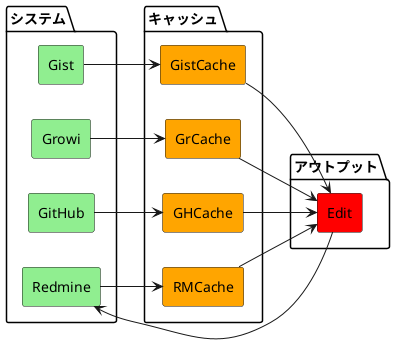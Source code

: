 @startuml
left to right direction

package システム {
  rectangle Redmine as A  #lightgreen
  rectangle Growi   as B  #lightgreen
  rectangle GitHub  as C1 #lightgreen
  rectangle Gist    as C2 #lightgreen
}
package キャッシュ {
  rectangle RMCache    as CA  #orange
  rectangle GrCache    as CB  #orange
  rectangle GHCache    as CC1 #orange
  rectangle GistCache  as CC2 #orange
}
package アウトプット {
  rectangle "Edit" as E #red
}

A-->CA
B-->CB
C1-->CC1
C2-->CC2
CA-->E
CB-->E
CC1-->E
CC2-->E
E-->A
@enduml
